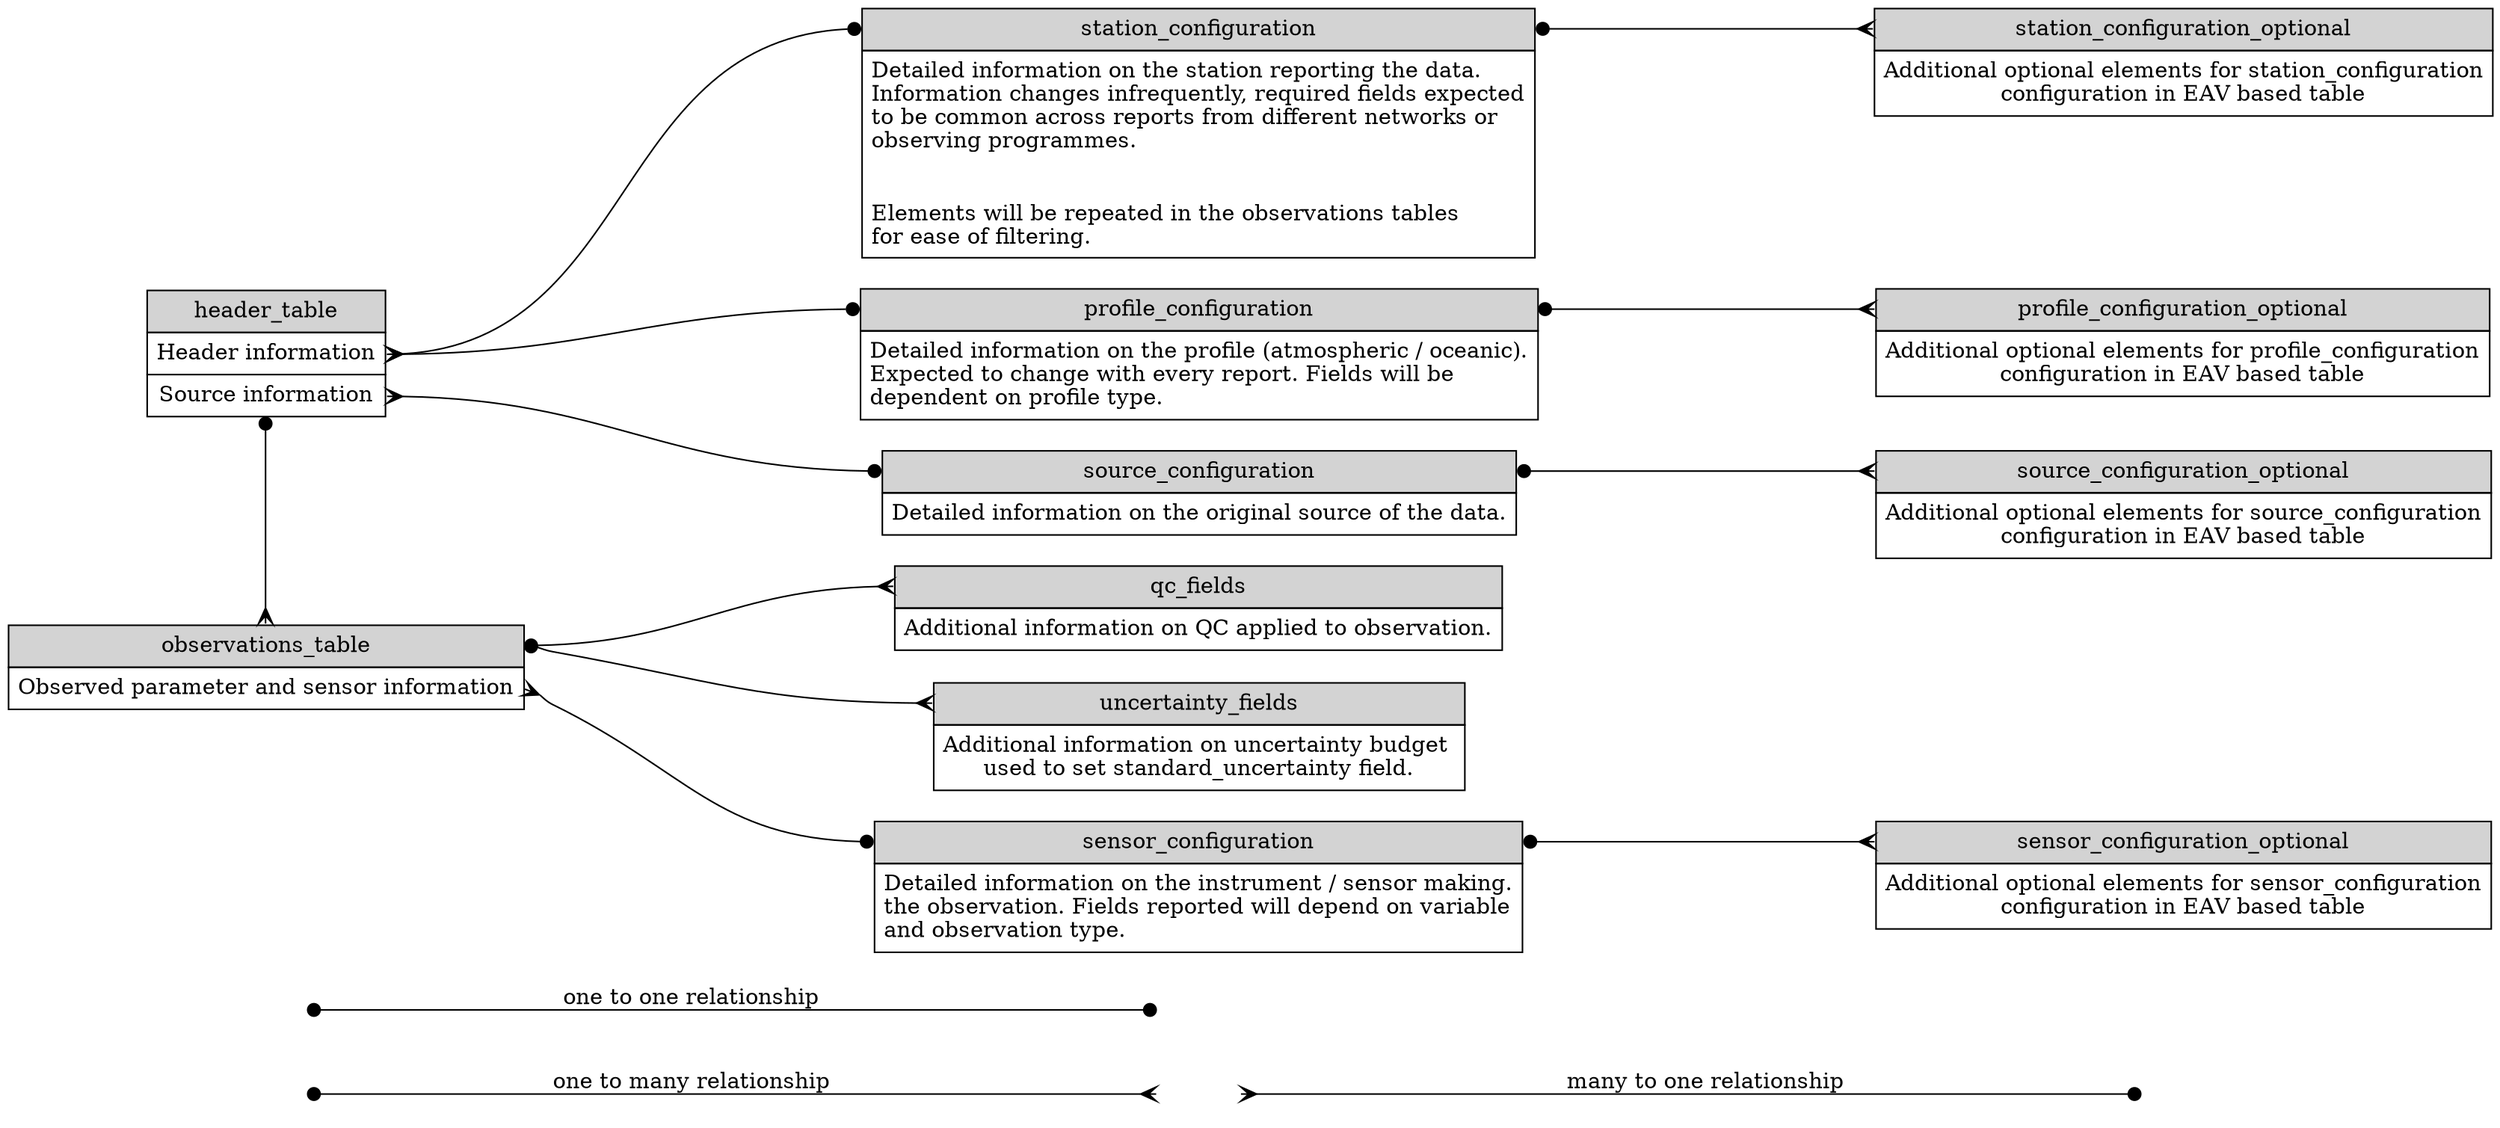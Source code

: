 digraph {
  #node [color=white]
  node [margin="0.01" shape=plaintext]
  rankdir=LR;
  n1, n2, n3, n4, n5 [style=invis]
  header_table [label=<<TABLE BORDER="0" CELLBORDER="1" CELLSPACING="0" CELLPADDING="5" COLOR="BLACK">
                                <TR><TD PORT="head" COLSPAN="1" ALIGN="center" BGCOLOR="lightgray">header_table</TD></TR>
                                <TR><TD PORT="header">Header information</TD></TR>
                                <TR><TD PORT="source">Source information</TD></TR>
                             </TABLE>>]

  observations_table [label=<<TABLE BORDER="0" CELLBORDER="1" CELLSPACING="0" CELLPADDING="5" COLOR="BLACK">
                                <TR><TD PORT="head" COLSPAN="1" ALIGN="center" BGCOLOR="lightgray">observations_table</TD></TR>
                                <TR><TD PORT="sensor">Observed parameter and sensor information</TD></TR>
                             </TABLE>>]


  station_configuration [label=<<TABLE BORDER="0" CELLBORDER="1" CELLSPACING="0" CELLPADDING="5" COLOR="BLACK" WIDTH="200px">
                                <TR><TD COLSPAN="1" ALIGN="center" BGCOLOR="lightgray" PORT="head">station_configuration</TD></TR>
                                <TR><TD>Detailed information on the station reporting the data.<BR ALIGN="LEFT"/>
Information changes infrequently, required fields expected<BR ALIGN="LEFT"/>
to be common across reports from different networks or <BR ALIGN="LEFT"/>observing programmes.<BR ALIGN="LEFT"/><BR/>&nbsp;
<BR ALIGN="LEFT"/>
Elements will be repeated in the observations tables <BR ALIGN="left"/>for ease of filtering.<BR ALIGN="LEFT"/></TD></TR>
                             </TABLE>>]

profile_configuration [label=<<TABLE BORDER="0" CELLBORDER="1" CELLSPACING="0" CELLPADDING="5" COLOR="BLACK" WIDTH="200px">
                                <TR><TD COLSPAN="1" ALIGN="center" BGCOLOR="lightgray" PORT="head">profile_configuration</TD></TR>
                                <TR><TD>Detailed information on the profile (atmospheric / oceanic).<BR ALIGN="LEFT"/>
Expected to change with every report. Fields will be<BR ALIGN="LEFT"/>
dependent on profile type.<BR ALIGN="LEFT"/></TD></TR>
                             </TABLE>>]

source_configuration [label=<<TABLE BORDER="0" CELLBORDER="1" CELLSPACING="0" CELLPADDING="5" COLOR="BLACK" WIDTH="200px">
                                <TR><TD COLSPAN="1" ALIGN="center" BGCOLOR="lightgray" PORT="head">source_configuration</TD></TR>
                                <TR><TD>Detailed information on the original source of the data.<BR ALIGN="LEFT"/></TD></TR>
                             </TABLE>>]

sensor_configuration [label=<<TABLE BORDER="0" CELLBORDER="1" CELLSPACING="0" CELLPADDING="5" COLOR="BLACK" WIDTH="200px">
                                <TR><TD COLSPAN="1" ALIGN="center" BGCOLOR="lightgray" PORT="head">sensor_configuration</TD></TR>
                                <TR><TD>
Detailed information on the instrument / sensor making.<BR ALIGN="LEFT"/>
the observation. Fields reported will depend on variable<BR ALIGN="LEFT"/>
and observation type.<BR ALIGN="LEFT"/></TD></TR>
                             </TABLE>>]

qc_fields [label=<<TABLE BORDER="0" CELLBORDER="1" CELLSPACING="0" CELLPADDING="5" COLOR="BLACK" WIDTH="200px">
                                <TR><TD COLSPAN="1" ALIGN="center" BGCOLOR="lightgray" PORT="head">qc_fields</TD></TR>
                                <TR><TD>Additional information on QC applied to observation.</TD></TR></TABLE>>]

uncertainty_fields [label=<<TABLE BORDER="0" CELLBORDER="1" CELLSPACING="0" CELLPADDING="5" COLOR="BLACK" WIDTH="200px">
                                <TR><TD COLSPAN="1" ALIGN="center" BGCOLOR="lightgray" PORT="head">uncertainty_fields</TD></TR>
                                <TR><TD>
Additional information on uncertainty budget <BR ALIGN="LEFT"/>
used to set standard_uncertainty field.</TD></TR></TABLE>>]



station_config_optional [label=<<TABLE BORDER="0" CELLBORDER="1" CELLSPACING="0" CELLPADDING="5" COLOR="BLACK" WIDTH="200px">
                                <TR><TD COLSPAN="1" ALIGN="center" BGCOLOR="lightgray" PORT="head">station_configuration_optional</TD></TR>
                                <TR><TD>Additional optional elements for station_configuration<BR ALIGN="LEFT"/>
configuration in EAV based table</TD></TR></TABLE>>]

source_config_optional [label=<<TABLE BORDER="0" CELLBORDER="1" CELLSPACING="0" CELLPADDING="5" COLOR="BLACK" WIDTH="200px">
                                <TR><TD COLSPAN="1" ALIGN="center" BGCOLOR="lightgray" PORT="head">source_configuration_optional</TD></TR>
                                <TR><TD>Additional optional elements for source_configuration<BR ALIGN="LEFT"/>
configuration in EAV based table</TD></TR></TABLE>>]

sensor_config_optional [label=<<TABLE BORDER="0" CELLBORDER="1" CELLSPACING="0" CELLPADDING="5" COLOR="BLACK" WIDTH="200px">
                                <TR><TD COLSPAN="1" ALIGN="center" BGCOLOR="lightgray" PORT="head">sensor_configuration_optional</TD></TR>
                                <TR><TD>Additional optional elements for sensor_configuration<BR ALIGN="LEFT"/>
configuration in EAV based table</TD></TR></TABLE>>]

profile_config_optional [label=<<TABLE BORDER="0" CELLBORDER="1" CELLSPACING="0" CELLPADDING="5" COLOR="BLACK" WIDTH="200px">
                                <TR><TD COLSPAN="1" ALIGN="center" BGCOLOR="lightgray" PORT="head">profile_configuration_optional</TD></TR>
                                <TR><TD>Additional optional elements for profile_configuration<BR ALIGN="LEFT"/>
configuration in EAV based table</TD></TR></TABLE>>]

  
  {
    rank=same;
    header_table;
    observations_table;
  }

  n1 -> n2 [arrowtail = dot , arrowhead = crow, dir = both, label = "one to many relationship"];
  n2 -> n3 [arrowhead = dot , arrowtail = crow, dir = both, label = "many to one relationship"];
  n4 -> n5 [arrowhead = dot , arrowtail = dot , dir = both, label = "one to one relationship"];

  header_table -> observations_table [arrowtail=dot, arrowhead=crow, dir=both, label="      "];
  header_table:header -> station_configuration:head [arrowtail=crow, arrowhead=dot, dir=both];
  header_table:header -> profile_configuration:head [arrowtail=crow, arrowhead=dot, dir=both];
  header_table:source -> source_configuration:head [arrowtail=crow, arrowhead=dot, dir=both];

  observations_table:head -> qc_fields:head [arrowtail=dot, dir=both, arrowhead=crow];
  observations_table:head -> uncertainty_fields:head [arrowtail=dot, dir=both, arrowhead=crow];
  observations_table:sensor -> sensor_configuration:head [arrowtail=crow, dir=both, arrowhead=dot];

  station_configuration:head -> station_config_optional:head [arrowhead=crow, arrowtail=dot, dir=both];
  source_configuration:head -> source_config_optional:head [arrowhead=crow, arrowtail=dot, dir=both];
  profile_configuration:head -> profile_config_optional:head [arrowhead=crow, arrowtail=dot, dir=both];
  sensor_configuration:head -> sensor_config_optional:head [arrowhead=crow, arrowtail=dot, dir=both];
}
